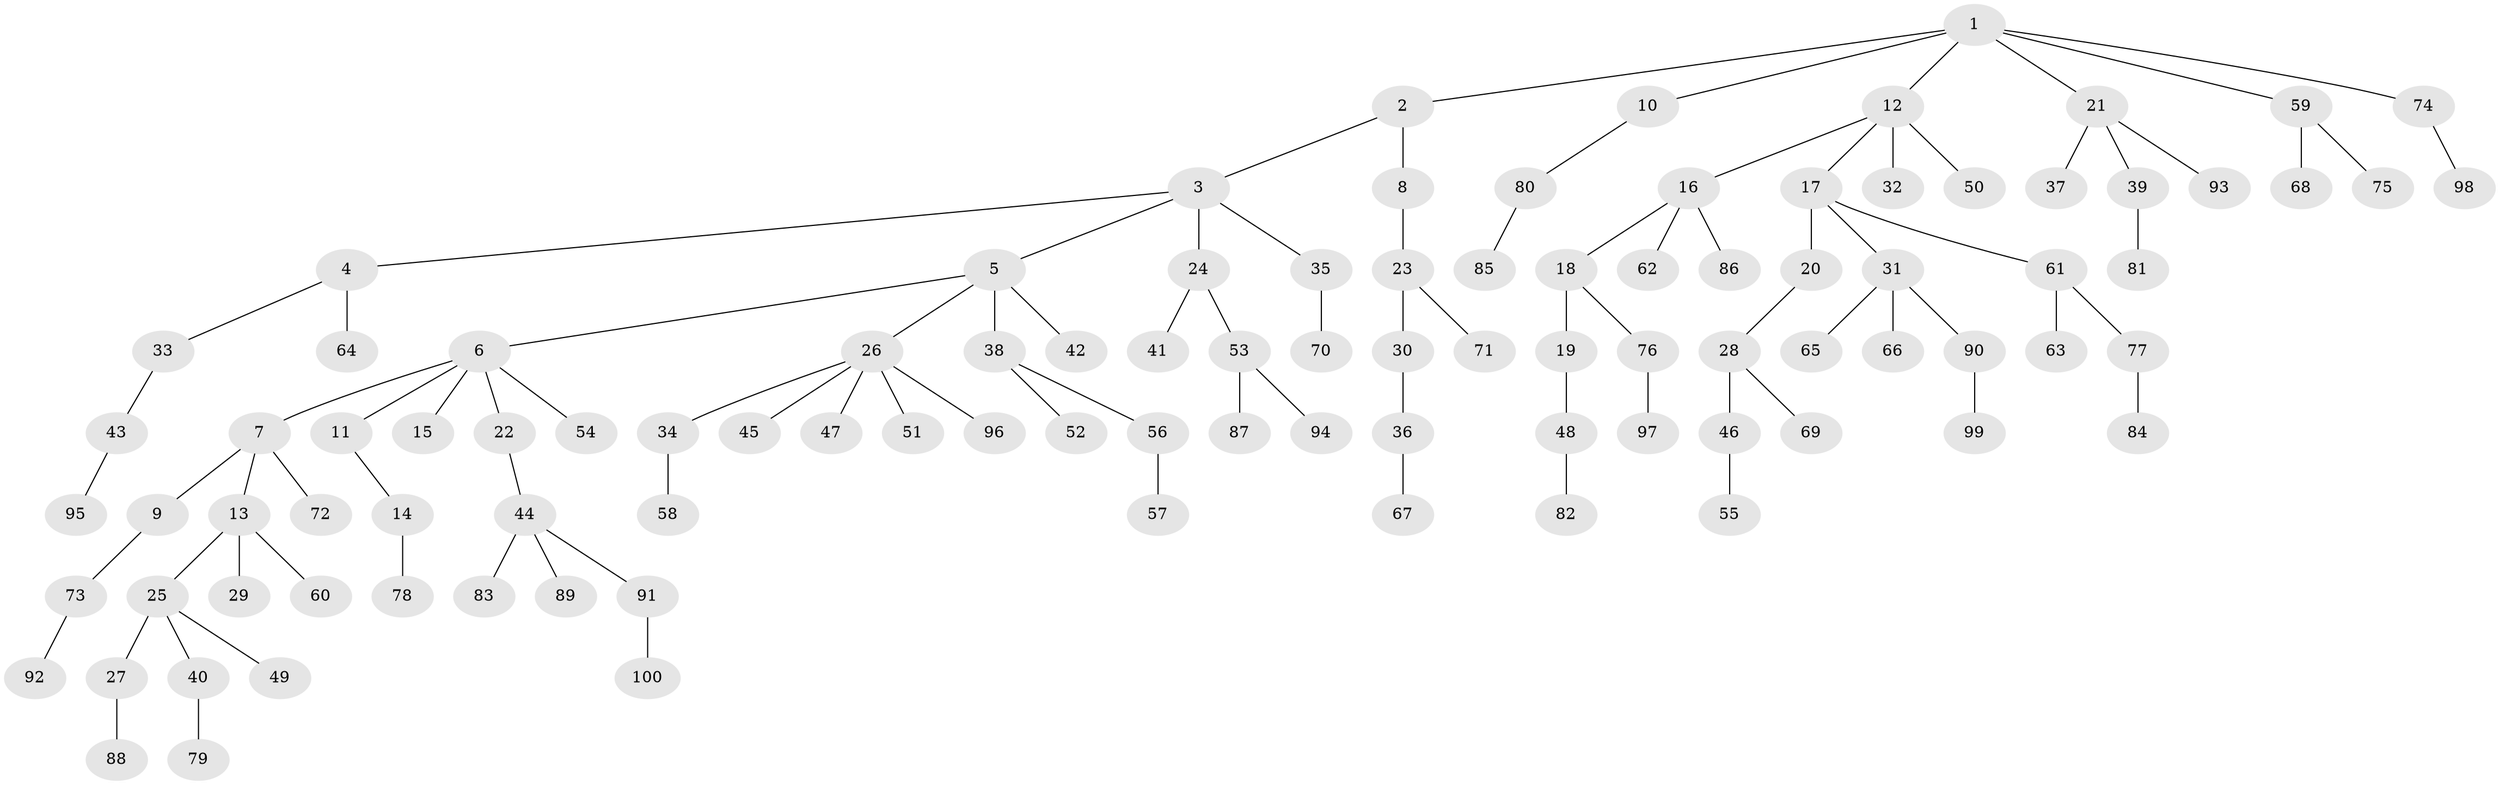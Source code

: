 // Generated by graph-tools (version 1.1) at 2025/11/02/21/25 10:11:10]
// undirected, 100 vertices, 99 edges
graph export_dot {
graph [start="1"]
  node [color=gray90,style=filled];
  1;
  2;
  3;
  4;
  5;
  6;
  7;
  8;
  9;
  10;
  11;
  12;
  13;
  14;
  15;
  16;
  17;
  18;
  19;
  20;
  21;
  22;
  23;
  24;
  25;
  26;
  27;
  28;
  29;
  30;
  31;
  32;
  33;
  34;
  35;
  36;
  37;
  38;
  39;
  40;
  41;
  42;
  43;
  44;
  45;
  46;
  47;
  48;
  49;
  50;
  51;
  52;
  53;
  54;
  55;
  56;
  57;
  58;
  59;
  60;
  61;
  62;
  63;
  64;
  65;
  66;
  67;
  68;
  69;
  70;
  71;
  72;
  73;
  74;
  75;
  76;
  77;
  78;
  79;
  80;
  81;
  82;
  83;
  84;
  85;
  86;
  87;
  88;
  89;
  90;
  91;
  92;
  93;
  94;
  95;
  96;
  97;
  98;
  99;
  100;
  1 -- 2;
  1 -- 10;
  1 -- 12;
  1 -- 21;
  1 -- 59;
  1 -- 74;
  2 -- 3;
  2 -- 8;
  3 -- 4;
  3 -- 5;
  3 -- 24;
  3 -- 35;
  4 -- 33;
  4 -- 64;
  5 -- 6;
  5 -- 26;
  5 -- 38;
  5 -- 42;
  6 -- 7;
  6 -- 11;
  6 -- 15;
  6 -- 22;
  6 -- 54;
  7 -- 9;
  7 -- 13;
  7 -- 72;
  8 -- 23;
  9 -- 73;
  10 -- 80;
  11 -- 14;
  12 -- 16;
  12 -- 17;
  12 -- 32;
  12 -- 50;
  13 -- 25;
  13 -- 29;
  13 -- 60;
  14 -- 78;
  16 -- 18;
  16 -- 62;
  16 -- 86;
  17 -- 20;
  17 -- 31;
  17 -- 61;
  18 -- 19;
  18 -- 76;
  19 -- 48;
  20 -- 28;
  21 -- 37;
  21 -- 39;
  21 -- 93;
  22 -- 44;
  23 -- 30;
  23 -- 71;
  24 -- 41;
  24 -- 53;
  25 -- 27;
  25 -- 40;
  25 -- 49;
  26 -- 34;
  26 -- 45;
  26 -- 47;
  26 -- 51;
  26 -- 96;
  27 -- 88;
  28 -- 46;
  28 -- 69;
  30 -- 36;
  31 -- 65;
  31 -- 66;
  31 -- 90;
  33 -- 43;
  34 -- 58;
  35 -- 70;
  36 -- 67;
  38 -- 52;
  38 -- 56;
  39 -- 81;
  40 -- 79;
  43 -- 95;
  44 -- 83;
  44 -- 89;
  44 -- 91;
  46 -- 55;
  48 -- 82;
  53 -- 87;
  53 -- 94;
  56 -- 57;
  59 -- 68;
  59 -- 75;
  61 -- 63;
  61 -- 77;
  73 -- 92;
  74 -- 98;
  76 -- 97;
  77 -- 84;
  80 -- 85;
  90 -- 99;
  91 -- 100;
}
